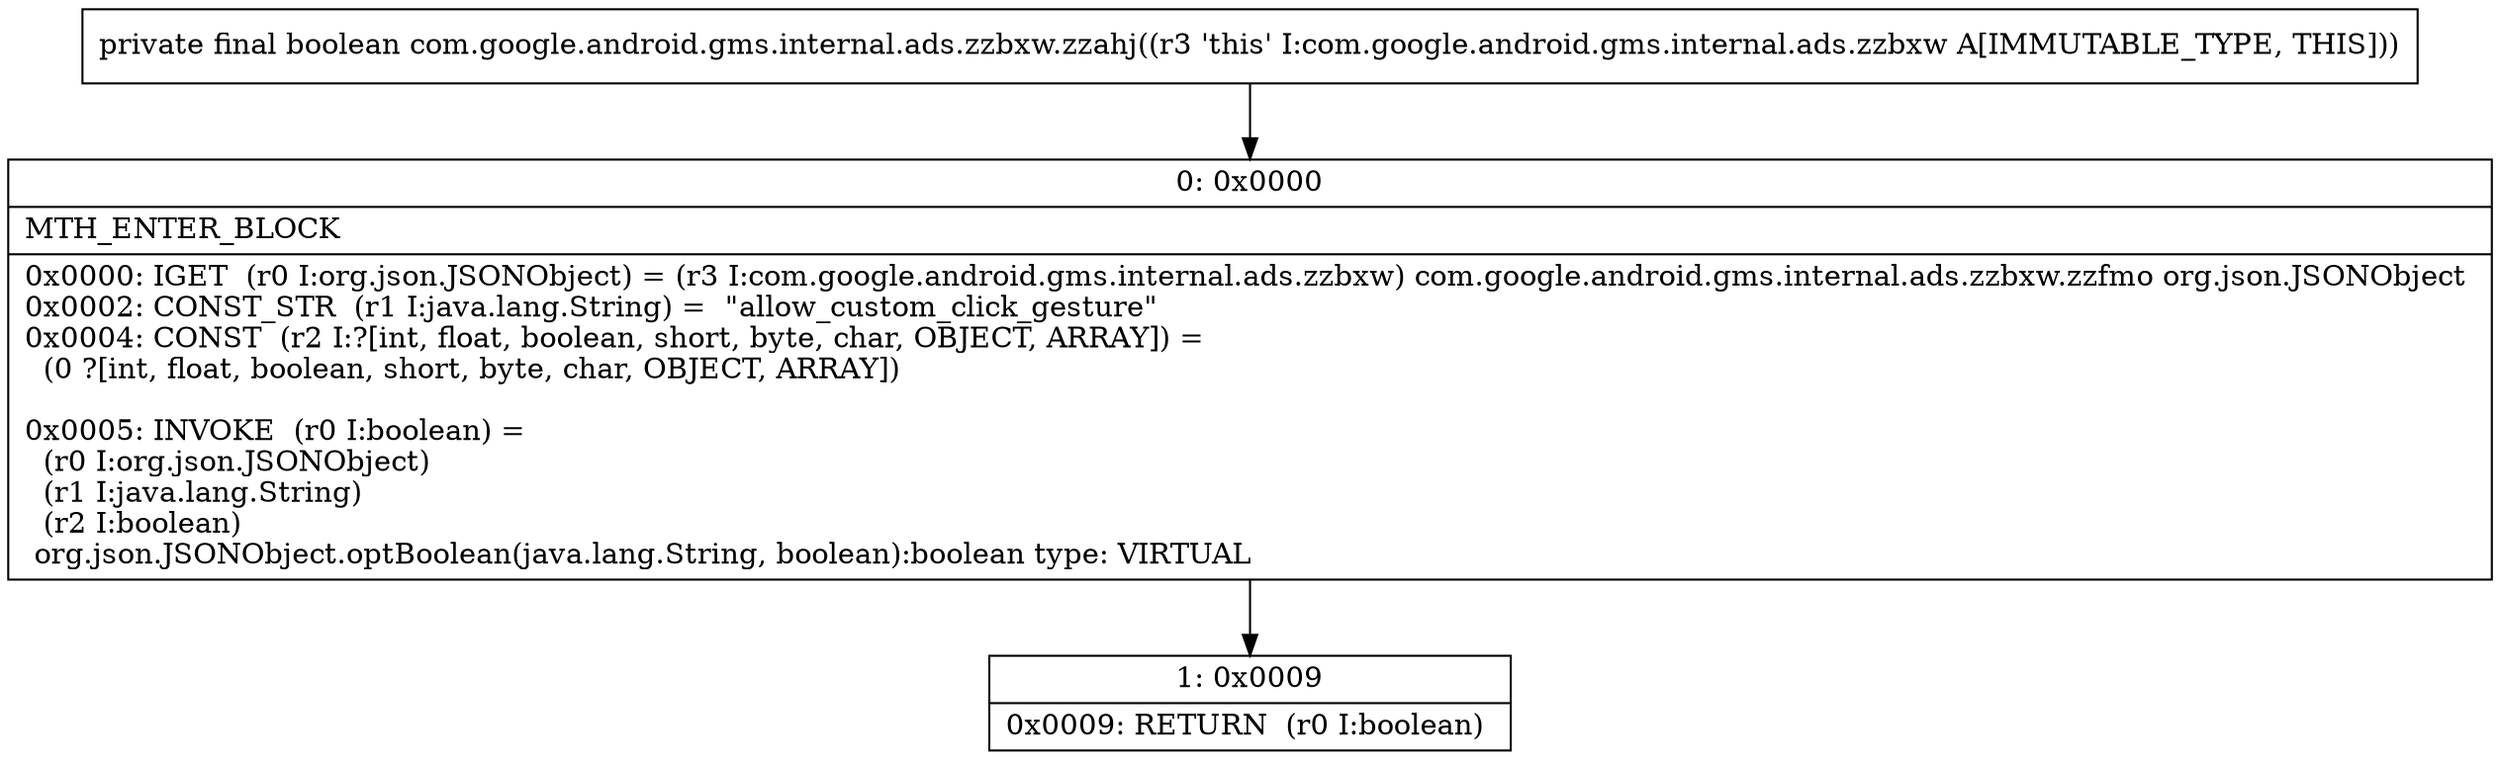 digraph "CFG forcom.google.android.gms.internal.ads.zzbxw.zzahj()Z" {
Node_0 [shape=record,label="{0\:\ 0x0000|MTH_ENTER_BLOCK\l|0x0000: IGET  (r0 I:org.json.JSONObject) = (r3 I:com.google.android.gms.internal.ads.zzbxw) com.google.android.gms.internal.ads.zzbxw.zzfmo org.json.JSONObject \l0x0002: CONST_STR  (r1 I:java.lang.String) =  \"allow_custom_click_gesture\" \l0x0004: CONST  (r2 I:?[int, float, boolean, short, byte, char, OBJECT, ARRAY]) = \l  (0 ?[int, float, boolean, short, byte, char, OBJECT, ARRAY])\l \l0x0005: INVOKE  (r0 I:boolean) = \l  (r0 I:org.json.JSONObject)\l  (r1 I:java.lang.String)\l  (r2 I:boolean)\l org.json.JSONObject.optBoolean(java.lang.String, boolean):boolean type: VIRTUAL \l}"];
Node_1 [shape=record,label="{1\:\ 0x0009|0x0009: RETURN  (r0 I:boolean) \l}"];
MethodNode[shape=record,label="{private final boolean com.google.android.gms.internal.ads.zzbxw.zzahj((r3 'this' I:com.google.android.gms.internal.ads.zzbxw A[IMMUTABLE_TYPE, THIS])) }"];
MethodNode -> Node_0;
Node_0 -> Node_1;
}

